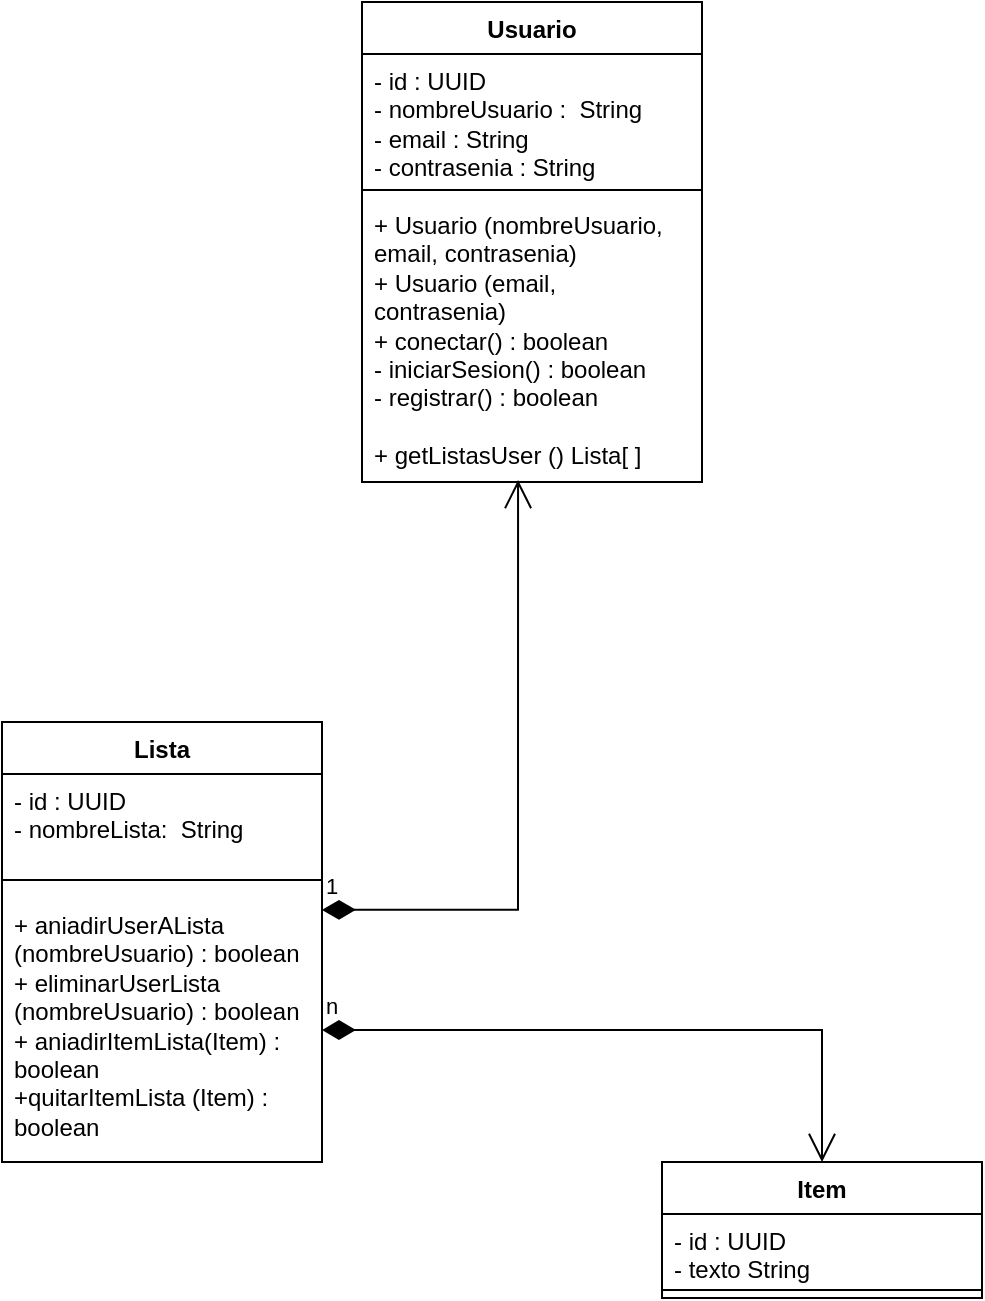 <mxfile version="25.0.3">
  <diagram id="C5RBs43oDa-KdzZeNtuy" name="Page-1">
    <mxGraphModel dx="548" dy="907" grid="1" gridSize="10" guides="1" tooltips="1" connect="1" arrows="1" fold="1" page="1" pageScale="1" pageWidth="827" pageHeight="1169" math="0" shadow="0">
      <root>
        <mxCell id="WIyWlLk6GJQsqaUBKTNV-0" />
        <mxCell id="WIyWlLk6GJQsqaUBKTNV-1" parent="WIyWlLk6GJQsqaUBKTNV-0" />
        <mxCell id="gKktyoCQZefJCfEJbKl3-0" value="Usuario" style="swimlane;fontStyle=1;align=center;verticalAlign=top;childLayout=stackLayout;horizontal=1;startSize=26;horizontalStack=0;resizeParent=1;resizeParentMax=0;resizeLast=0;collapsible=1;marginBottom=0;whiteSpace=wrap;html=1;" vertex="1" parent="WIyWlLk6GJQsqaUBKTNV-1">
          <mxGeometry x="300" y="20" width="170" height="240" as="geometry" />
        </mxCell>
        <mxCell id="gKktyoCQZefJCfEJbKl3-1" value="- id : UUID&lt;div&gt;- nombreUsuario :&amp;nbsp; String&lt;/div&gt;&lt;div&gt;- email : String&lt;/div&gt;&lt;div&gt;&lt;span style=&quot;background-color: initial;&quot;&gt;- contrasenia : String&lt;/span&gt;&lt;/div&gt;" style="text;strokeColor=none;fillColor=none;align=left;verticalAlign=top;spacingLeft=4;spacingRight=4;overflow=hidden;rotatable=0;points=[[0,0.5],[1,0.5]];portConstraint=eastwest;whiteSpace=wrap;html=1;" vertex="1" parent="gKktyoCQZefJCfEJbKl3-0">
          <mxGeometry y="26" width="170" height="64" as="geometry" />
        </mxCell>
        <mxCell id="gKktyoCQZefJCfEJbKl3-2" value="" style="line;strokeWidth=1;fillColor=none;align=left;verticalAlign=middle;spacingTop=-1;spacingLeft=3;spacingRight=3;rotatable=0;labelPosition=right;points=[];portConstraint=eastwest;strokeColor=inherit;" vertex="1" parent="gKktyoCQZefJCfEJbKl3-0">
          <mxGeometry y="90" width="170" height="8" as="geometry" />
        </mxCell>
        <mxCell id="gKktyoCQZefJCfEJbKl3-3" value="&lt;div&gt;+ Usuario (nombreUsuario, email, contrasenia)&lt;/div&gt;&lt;div&gt;+ Usuario (email, contrasenia)&lt;/div&gt;+ conectar() : boolean&lt;div&gt;- iniciarSesion() : boolean&lt;/div&gt;&lt;div&gt;- registrar() : boolean&lt;br&gt;&lt;div&gt;&lt;br&gt;&lt;/div&gt;&lt;div&gt;+ getListasUser () Lista[ ]&lt;/div&gt;&lt;div&gt;&lt;br&gt;&lt;div&gt;&lt;br&gt;&lt;/div&gt;&lt;/div&gt;&lt;/div&gt;" style="text;strokeColor=none;fillColor=none;align=left;verticalAlign=top;spacingLeft=4;spacingRight=4;overflow=hidden;rotatable=0;points=[[0,0.5],[1,0.5]];portConstraint=eastwest;whiteSpace=wrap;html=1;" vertex="1" parent="gKktyoCQZefJCfEJbKl3-0">
          <mxGeometry y="98" width="170" height="142" as="geometry" />
        </mxCell>
        <mxCell id="gKktyoCQZefJCfEJbKl3-4" value="Lista" style="swimlane;fontStyle=1;align=center;verticalAlign=top;childLayout=stackLayout;horizontal=1;startSize=26;horizontalStack=0;resizeParent=1;resizeParentMax=0;resizeLast=0;collapsible=1;marginBottom=0;whiteSpace=wrap;html=1;" vertex="1" parent="WIyWlLk6GJQsqaUBKTNV-1">
          <mxGeometry x="120" y="380" width="160" height="220" as="geometry" />
        </mxCell>
        <mxCell id="gKktyoCQZefJCfEJbKl3-5" value="- id : UUID&lt;div&gt;- nombreLista:&amp;nbsp; String&lt;/div&gt;" style="text;strokeColor=none;fillColor=none;align=left;verticalAlign=top;spacingLeft=4;spacingRight=4;overflow=hidden;rotatable=0;points=[[0,0.5],[1,0.5]];portConstraint=eastwest;whiteSpace=wrap;html=1;" vertex="1" parent="gKktyoCQZefJCfEJbKl3-4">
          <mxGeometry y="26" width="160" height="44" as="geometry" />
        </mxCell>
        <mxCell id="gKktyoCQZefJCfEJbKl3-6" value="" style="line;strokeWidth=1;fillColor=none;align=left;verticalAlign=middle;spacingTop=-1;spacingLeft=3;spacingRight=3;rotatable=0;labelPosition=right;points=[];portConstraint=eastwest;strokeColor=inherit;" vertex="1" parent="gKktyoCQZefJCfEJbKl3-4">
          <mxGeometry y="70" width="160" height="18" as="geometry" />
        </mxCell>
        <mxCell id="gKktyoCQZefJCfEJbKl3-7" value="+ aniadirUserALista (nombreUsuario) : boolean&lt;div&gt;+ eliminarUserLista (nombreUsuario) : boolean&lt;/div&gt;&lt;div&gt;+ aniadirItemLista(Item) : boolean&lt;/div&gt;&lt;div&gt;+quitarItemLista (Item) : boolean&lt;/div&gt;&lt;div&gt;&lt;br&gt;&lt;/div&gt;&lt;div&gt;&amp;nbsp;&lt;/div&gt;" style="text;strokeColor=none;fillColor=none;align=left;verticalAlign=top;spacingLeft=4;spacingRight=4;overflow=hidden;rotatable=0;points=[[0,0.5],[1,0.5]];portConstraint=eastwest;whiteSpace=wrap;html=1;" vertex="1" parent="gKktyoCQZefJCfEJbKl3-4">
          <mxGeometry y="88" width="160" height="132" as="geometry" />
        </mxCell>
        <mxCell id="gKktyoCQZefJCfEJbKl3-8" value="Item" style="swimlane;fontStyle=1;align=center;verticalAlign=top;childLayout=stackLayout;horizontal=1;startSize=26;horizontalStack=0;resizeParent=1;resizeParentMax=0;resizeLast=0;collapsible=1;marginBottom=0;whiteSpace=wrap;html=1;" vertex="1" parent="WIyWlLk6GJQsqaUBKTNV-1">
          <mxGeometry x="450" y="600" width="160" height="68" as="geometry" />
        </mxCell>
        <mxCell id="gKktyoCQZefJCfEJbKl3-9" value="- id : UUID&lt;div&gt;- texto String&lt;/div&gt;" style="text;strokeColor=none;fillColor=none;align=left;verticalAlign=top;spacingLeft=4;spacingRight=4;overflow=hidden;rotatable=0;points=[[0,0.5],[1,0.5]];portConstraint=eastwest;whiteSpace=wrap;html=1;" vertex="1" parent="gKktyoCQZefJCfEJbKl3-8">
          <mxGeometry y="26" width="160" height="34" as="geometry" />
        </mxCell>
        <mxCell id="gKktyoCQZefJCfEJbKl3-10" value="" style="line;strokeWidth=1;fillColor=none;align=left;verticalAlign=middle;spacingTop=-1;spacingLeft=3;spacingRight=3;rotatable=0;labelPosition=right;points=[];portConstraint=eastwest;strokeColor=inherit;" vertex="1" parent="gKktyoCQZefJCfEJbKl3-8">
          <mxGeometry y="60" width="160" height="8" as="geometry" />
        </mxCell>
        <mxCell id="gKktyoCQZefJCfEJbKl3-13" value="1" style="endArrow=open;html=1;endSize=12;startArrow=diamondThin;startSize=14;startFill=1;edgeStyle=orthogonalEdgeStyle;align=left;verticalAlign=bottom;rounded=0;exitX=1;exitY=0.045;exitDx=0;exitDy=0;entryX=0.459;entryY=0.993;entryDx=0;entryDy=0;entryPerimeter=0;exitPerimeter=0;" edge="1" parent="WIyWlLk6GJQsqaUBKTNV-1" source="gKktyoCQZefJCfEJbKl3-7" target="gKktyoCQZefJCfEJbKl3-3">
          <mxGeometry x="-1" y="3" relative="1" as="geometry">
            <mxPoint x="170" y="270" as="sourcePoint" />
            <mxPoint x="320" y="250" as="targetPoint" />
          </mxGeometry>
        </mxCell>
        <mxCell id="gKktyoCQZefJCfEJbKl3-15" value="n" style="endArrow=open;html=1;endSize=12;startArrow=diamondThin;startSize=14;startFill=1;edgeStyle=orthogonalEdgeStyle;align=left;verticalAlign=bottom;rounded=0;entryX=0.5;entryY=0;entryDx=0;entryDy=0;" edge="1" parent="WIyWlLk6GJQsqaUBKTNV-1" source="gKktyoCQZefJCfEJbKl3-7" target="gKktyoCQZefJCfEJbKl3-8">
          <mxGeometry x="-1" y="3" relative="1" as="geometry">
            <mxPoint x="320" y="540" as="sourcePoint" />
            <mxPoint x="480" y="540" as="targetPoint" />
          </mxGeometry>
        </mxCell>
      </root>
    </mxGraphModel>
  </diagram>
</mxfile>
